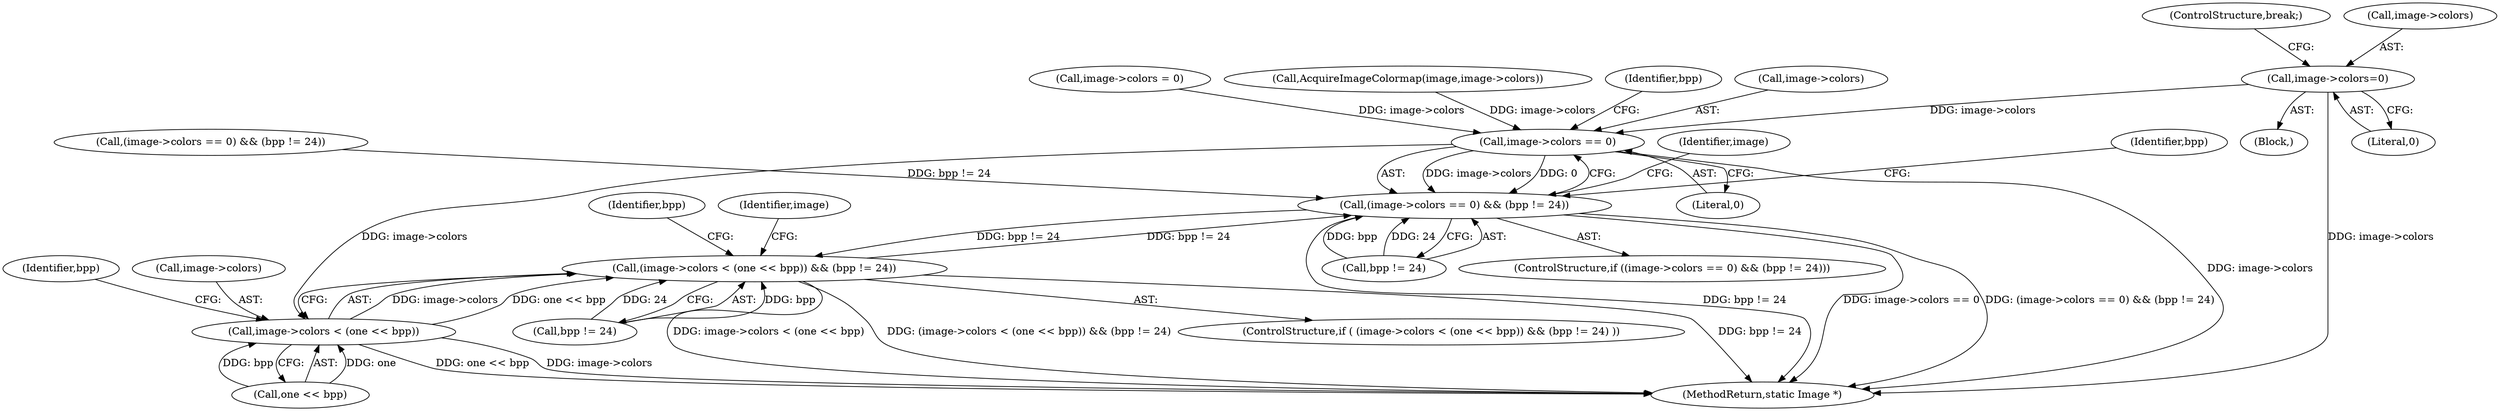digraph "0_ImageMagick_f6e9d0d9955e85bdd7540b251cd50d598dacc5e6_75@pointer" {
"1001157" [label="(Call,image->colors=0)"];
"1000780" [label="(Call,image->colors == 0)"];
"1000779" [label="(Call,(image->colors == 0) && (bpp != 24))"];
"1000875" [label="(Call,(image->colors < (one << bpp)) && (bpp != 24))"];
"1000876" [label="(Call,image->colors < (one << bpp))"];
"1000791" [label="(Identifier,image)"];
"1000872" [label="(Identifier,bpp)"];
"1000309" [label="(Call,image->colors = 0)"];
"1001914" [label="(MethodReturn,static Image *)"];
"1000785" [label="(Call,bpp != 24)"];
"1000884" [label="(Identifier,bpp)"];
"1000888" [label="(Identifier,image)"];
"1001162" [label="(ControlStructure,break;)"];
"1000874" [label="(ControlStructure,if ( (image->colors < (one << bpp)) && (bpp != 24) ))"];
"1000779" [label="(Call,(image->colors == 0) && (bpp != 24))"];
"1000503" [label="(Call,AcquireImageColormap(image,image->colors))"];
"1000778" [label="(ControlStructure,if ((image->colors == 0) && (bpp != 24)))"];
"1001158" [label="(Call,image->colors)"];
"1000877" [label="(Call,image->colors)"];
"1001481" [label="(Call,(image->colors == 0) && (bpp != 24))"];
"1000875" [label="(Call,(image->colors < (one << bpp)) && (bpp != 24))"];
"1001161" [label="(Literal,0)"];
"1000784" [label="(Literal,0)"];
"1000382" [label="(Block,)"];
"1000883" [label="(Call,bpp != 24)"];
"1000880" [label="(Call,one << bpp)"];
"1000908" [label="(Identifier,bpp)"];
"1000786" [label="(Identifier,bpp)"];
"1000876" [label="(Call,image->colors < (one << bpp))"];
"1000781" [label="(Call,image->colors)"];
"1001157" [label="(Call,image->colors=0)"];
"1000780" [label="(Call,image->colors == 0)"];
"1001157" -> "1000382"  [label="AST: "];
"1001157" -> "1001161"  [label="CFG: "];
"1001158" -> "1001157"  [label="AST: "];
"1001161" -> "1001157"  [label="AST: "];
"1001162" -> "1001157"  [label="CFG: "];
"1001157" -> "1001914"  [label="DDG: image->colors"];
"1001157" -> "1000780"  [label="DDG: image->colors"];
"1000780" -> "1000779"  [label="AST: "];
"1000780" -> "1000784"  [label="CFG: "];
"1000781" -> "1000780"  [label="AST: "];
"1000784" -> "1000780"  [label="AST: "];
"1000786" -> "1000780"  [label="CFG: "];
"1000779" -> "1000780"  [label="CFG: "];
"1000780" -> "1001914"  [label="DDG: image->colors"];
"1000780" -> "1000779"  [label="DDG: image->colors"];
"1000780" -> "1000779"  [label="DDG: 0"];
"1000309" -> "1000780"  [label="DDG: image->colors"];
"1000503" -> "1000780"  [label="DDG: image->colors"];
"1000780" -> "1000876"  [label="DDG: image->colors"];
"1000779" -> "1000778"  [label="AST: "];
"1000779" -> "1000785"  [label="CFG: "];
"1000785" -> "1000779"  [label="AST: "];
"1000791" -> "1000779"  [label="CFG: "];
"1000872" -> "1000779"  [label="CFG: "];
"1000779" -> "1001914"  [label="DDG: bpp != 24"];
"1000779" -> "1001914"  [label="DDG: image->colors == 0"];
"1000779" -> "1001914"  [label="DDG: (image->colors == 0) && (bpp != 24)"];
"1001481" -> "1000779"  [label="DDG: bpp != 24"];
"1000875" -> "1000779"  [label="DDG: bpp != 24"];
"1000785" -> "1000779"  [label="DDG: bpp"];
"1000785" -> "1000779"  [label="DDG: 24"];
"1000779" -> "1000875"  [label="DDG: bpp != 24"];
"1000875" -> "1000874"  [label="AST: "];
"1000875" -> "1000876"  [label="CFG: "];
"1000875" -> "1000883"  [label="CFG: "];
"1000876" -> "1000875"  [label="AST: "];
"1000883" -> "1000875"  [label="AST: "];
"1000888" -> "1000875"  [label="CFG: "];
"1000908" -> "1000875"  [label="CFG: "];
"1000875" -> "1001914"  [label="DDG: bpp != 24"];
"1000875" -> "1001914"  [label="DDG: image->colors < (one << bpp)"];
"1000875" -> "1001914"  [label="DDG: (image->colors < (one << bpp)) && (bpp != 24)"];
"1000876" -> "1000875"  [label="DDG: image->colors"];
"1000876" -> "1000875"  [label="DDG: one << bpp"];
"1000883" -> "1000875"  [label="DDG: bpp"];
"1000883" -> "1000875"  [label="DDG: 24"];
"1000876" -> "1000880"  [label="CFG: "];
"1000877" -> "1000876"  [label="AST: "];
"1000880" -> "1000876"  [label="AST: "];
"1000884" -> "1000876"  [label="CFG: "];
"1000876" -> "1001914"  [label="DDG: one << bpp"];
"1000876" -> "1001914"  [label="DDG: image->colors"];
"1000880" -> "1000876"  [label="DDG: one"];
"1000880" -> "1000876"  [label="DDG: bpp"];
}
